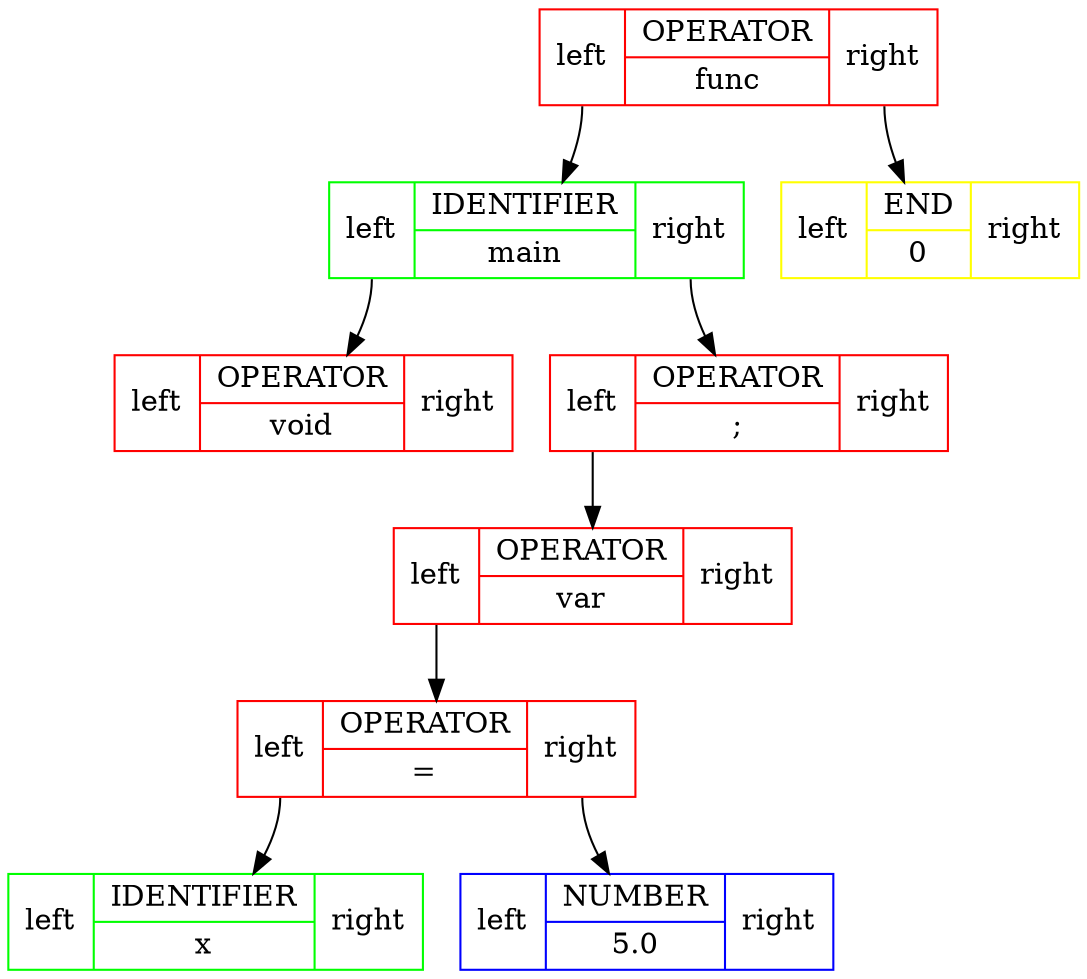 digraph tree {
	rankdir=HR;
	node [shape=record];
	node0xf575f0 [color=red, label="<left> left | { OPERATOR | func } | <right> right"];
	node0xf576b0 [color=green, label="<left> left | { IDENTIFIER | main } | <right> right"];
	node0xf577d0 [color=red, label="<left> left | { OPERATOR | void } | <right> right"];
	node0xf576b0:left -> node0xf577d0;
	node0xf58340 [color=red, label="<left> left | { OPERATOR | ; } | <right> right"];
	node0xf57980 [color=red, label="<left> left | { OPERATOR | var } | <right> right"];
	node0xf57b00 [color=red, label="<left> left | { OPERATOR | = } | <right> right"];
	node0xf57a50 [color=green, label="<left> left | { IDENTIFIER | x } | <right> right"];
	node0xf57b00:left -> node0xf57a50;
	node0xf57bb0 [color=blue, label="<left> left | { NUMBER | 5.0 } | <right> right"];
	node0xf57b00:right -> node0xf57bb0;
	node0xf57980:left -> node0xf57b00;
	node0xf58340:left -> node0xf57980;
	node0xf576b0:right -> node0xf58340;
	node0xf575f0:left -> node0xf576b0;
	node0xf58420 [color=yellow, label="<left> left | { END | 0 } | <right> right"];
	node0xf575f0:right -> node0xf58420;
}
